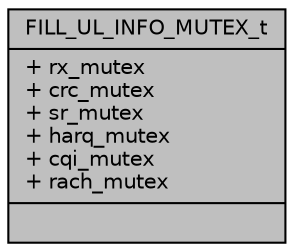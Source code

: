 digraph "FILL_UL_INFO_MUTEX_t"
{
 // LATEX_PDF_SIZE
  edge [fontname="Helvetica",fontsize="10",labelfontname="Helvetica",labelfontsize="10"];
  node [fontname="Helvetica",fontsize="10",shape=record];
  Node1 [label="{FILL_UL_INFO_MUTEX_t\n|+ rx_mutex\l+ crc_mutex\l+ sr_mutex\l+ harq_mutex\l+ cqi_mutex\l+ rach_mutex\l|}",height=0.2,width=0.4,color="black", fillcolor="grey75", style="filled", fontcolor="black",tooltip=" "];
}
